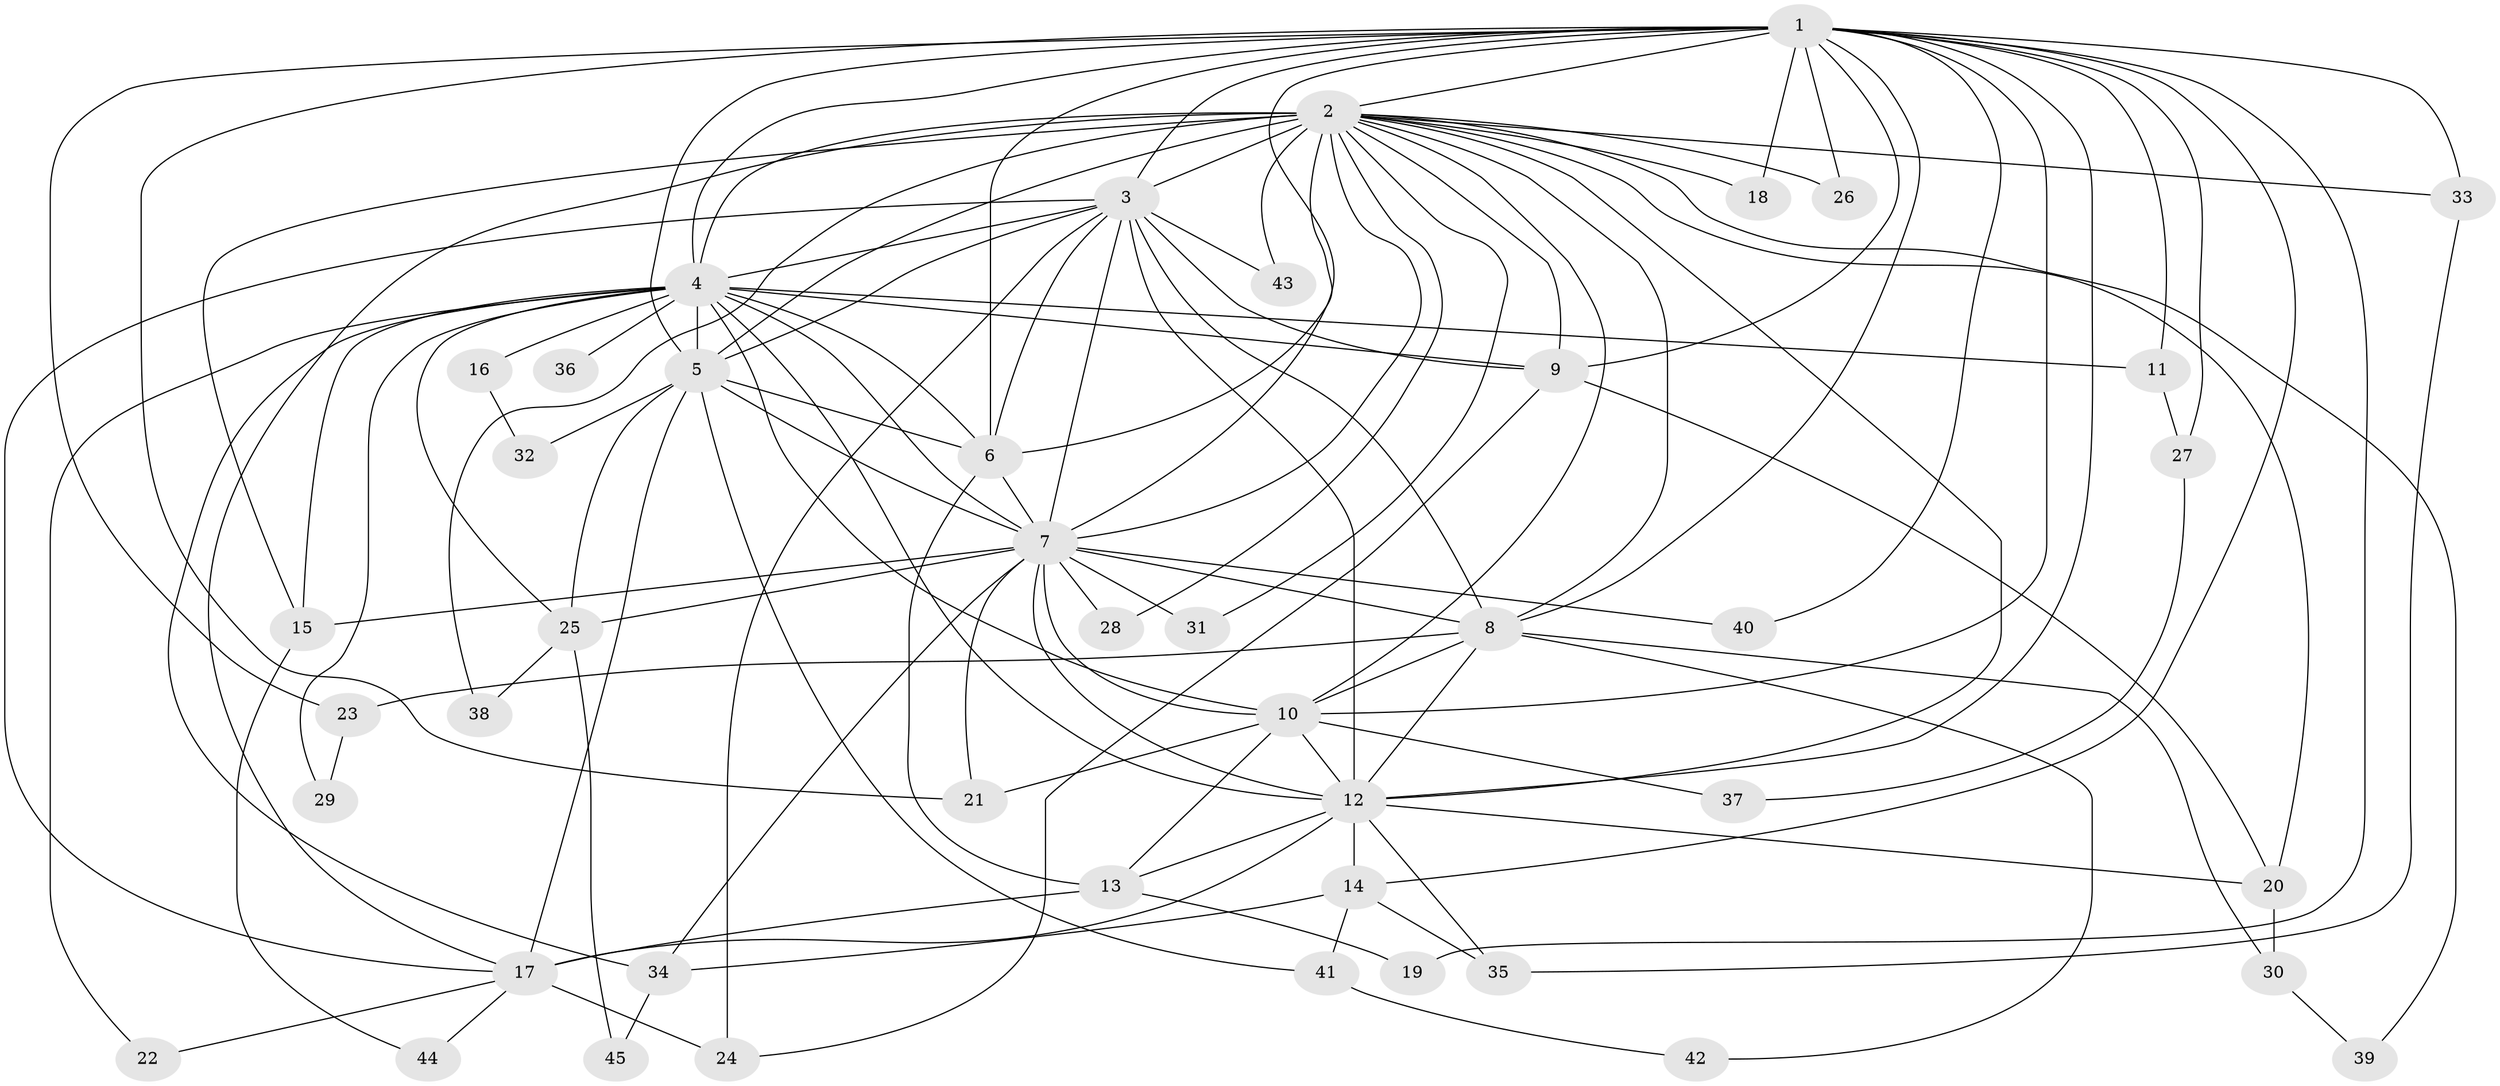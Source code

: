 // original degree distribution, {22: 0.033707865168539325, 19: 0.011235955056179775, 14: 0.02247191011235955, 23: 0.02247191011235955, 21: 0.011235955056179775, 13: 0.011235955056179775, 3: 0.2247191011235955, 4: 0.10112359550561797, 2: 0.5168539325842697, 8: 0.011235955056179775, 7: 0.011235955056179775, 5: 0.02247191011235955}
// Generated by graph-tools (version 1.1) at 2025/34/03/09/25 02:34:56]
// undirected, 45 vertices, 118 edges
graph export_dot {
graph [start="1"]
  node [color=gray90,style=filled];
  1;
  2;
  3;
  4;
  5;
  6;
  7;
  8;
  9;
  10;
  11;
  12;
  13;
  14;
  15;
  16;
  17;
  18;
  19;
  20;
  21;
  22;
  23;
  24;
  25;
  26;
  27;
  28;
  29;
  30;
  31;
  32;
  33;
  34;
  35;
  36;
  37;
  38;
  39;
  40;
  41;
  42;
  43;
  44;
  45;
  1 -- 2 [weight=4.0];
  1 -- 3 [weight=4.0];
  1 -- 4 [weight=2.0];
  1 -- 5 [weight=3.0];
  1 -- 6 [weight=2.0];
  1 -- 7 [weight=2.0];
  1 -- 8 [weight=1.0];
  1 -- 9 [weight=1.0];
  1 -- 10 [weight=9.0];
  1 -- 11 [weight=1.0];
  1 -- 12 [weight=2.0];
  1 -- 14 [weight=1.0];
  1 -- 18 [weight=1.0];
  1 -- 19 [weight=1.0];
  1 -- 21 [weight=1.0];
  1 -- 23 [weight=1.0];
  1 -- 26 [weight=1.0];
  1 -- 27 [weight=1.0];
  1 -- 33 [weight=1.0];
  1 -- 40 [weight=1.0];
  2 -- 3 [weight=4.0];
  2 -- 4 [weight=3.0];
  2 -- 5 [weight=2.0];
  2 -- 6 [weight=3.0];
  2 -- 7 [weight=2.0];
  2 -- 8 [weight=1.0];
  2 -- 9 [weight=1.0];
  2 -- 10 [weight=1.0];
  2 -- 12 [weight=1.0];
  2 -- 15 [weight=2.0];
  2 -- 17 [weight=1.0];
  2 -- 18 [weight=2.0];
  2 -- 20 [weight=1.0];
  2 -- 26 [weight=2.0];
  2 -- 28 [weight=1.0];
  2 -- 31 [weight=1.0];
  2 -- 33 [weight=1.0];
  2 -- 38 [weight=1.0];
  2 -- 39 [weight=1.0];
  2 -- 43 [weight=1.0];
  3 -- 4 [weight=2.0];
  3 -- 5 [weight=2.0];
  3 -- 6 [weight=2.0];
  3 -- 7 [weight=3.0];
  3 -- 8 [weight=1.0];
  3 -- 9 [weight=1.0];
  3 -- 12 [weight=10.0];
  3 -- 17 [weight=1.0];
  3 -- 24 [weight=1.0];
  3 -- 43 [weight=1.0];
  4 -- 5 [weight=1.0];
  4 -- 6 [weight=1.0];
  4 -- 7 [weight=1.0];
  4 -- 9 [weight=1.0];
  4 -- 10 [weight=1.0];
  4 -- 11 [weight=1.0];
  4 -- 12 [weight=1.0];
  4 -- 15 [weight=1.0];
  4 -- 16 [weight=1.0];
  4 -- 22 [weight=1.0];
  4 -- 25 [weight=1.0];
  4 -- 29 [weight=1.0];
  4 -- 34 [weight=1.0];
  4 -- 36 [weight=1.0];
  5 -- 6 [weight=1.0];
  5 -- 7 [weight=1.0];
  5 -- 17 [weight=1.0];
  5 -- 25 [weight=1.0];
  5 -- 32 [weight=1.0];
  5 -- 41 [weight=1.0];
  6 -- 7 [weight=1.0];
  6 -- 13 [weight=3.0];
  7 -- 8 [weight=1.0];
  7 -- 10 [weight=2.0];
  7 -- 12 [weight=2.0];
  7 -- 15 [weight=1.0];
  7 -- 21 [weight=1.0];
  7 -- 25 [weight=2.0];
  7 -- 28 [weight=1.0];
  7 -- 31 [weight=1.0];
  7 -- 34 [weight=1.0];
  7 -- 40 [weight=1.0];
  8 -- 10 [weight=1.0];
  8 -- 12 [weight=1.0];
  8 -- 23 [weight=1.0];
  8 -- 30 [weight=1.0];
  8 -- 42 [weight=1.0];
  9 -- 20 [weight=1.0];
  9 -- 24 [weight=1.0];
  10 -- 12 [weight=2.0];
  10 -- 13 [weight=1.0];
  10 -- 21 [weight=1.0];
  10 -- 37 [weight=1.0];
  11 -- 27 [weight=1.0];
  12 -- 13 [weight=1.0];
  12 -- 14 [weight=2.0];
  12 -- 17 [weight=1.0];
  12 -- 20 [weight=1.0];
  12 -- 35 [weight=1.0];
  13 -- 17 [weight=2.0];
  13 -- 19 [weight=1.0];
  14 -- 34 [weight=1.0];
  14 -- 35 [weight=1.0];
  14 -- 41 [weight=1.0];
  15 -- 44 [weight=1.0];
  16 -- 32 [weight=1.0];
  17 -- 22 [weight=1.0];
  17 -- 24 [weight=1.0];
  17 -- 44 [weight=1.0];
  20 -- 30 [weight=1.0];
  23 -- 29 [weight=1.0];
  25 -- 38 [weight=1.0];
  25 -- 45 [weight=1.0];
  27 -- 37 [weight=1.0];
  30 -- 39 [weight=1.0];
  33 -- 35 [weight=1.0];
  34 -- 45 [weight=1.0];
  41 -- 42 [weight=1.0];
}
